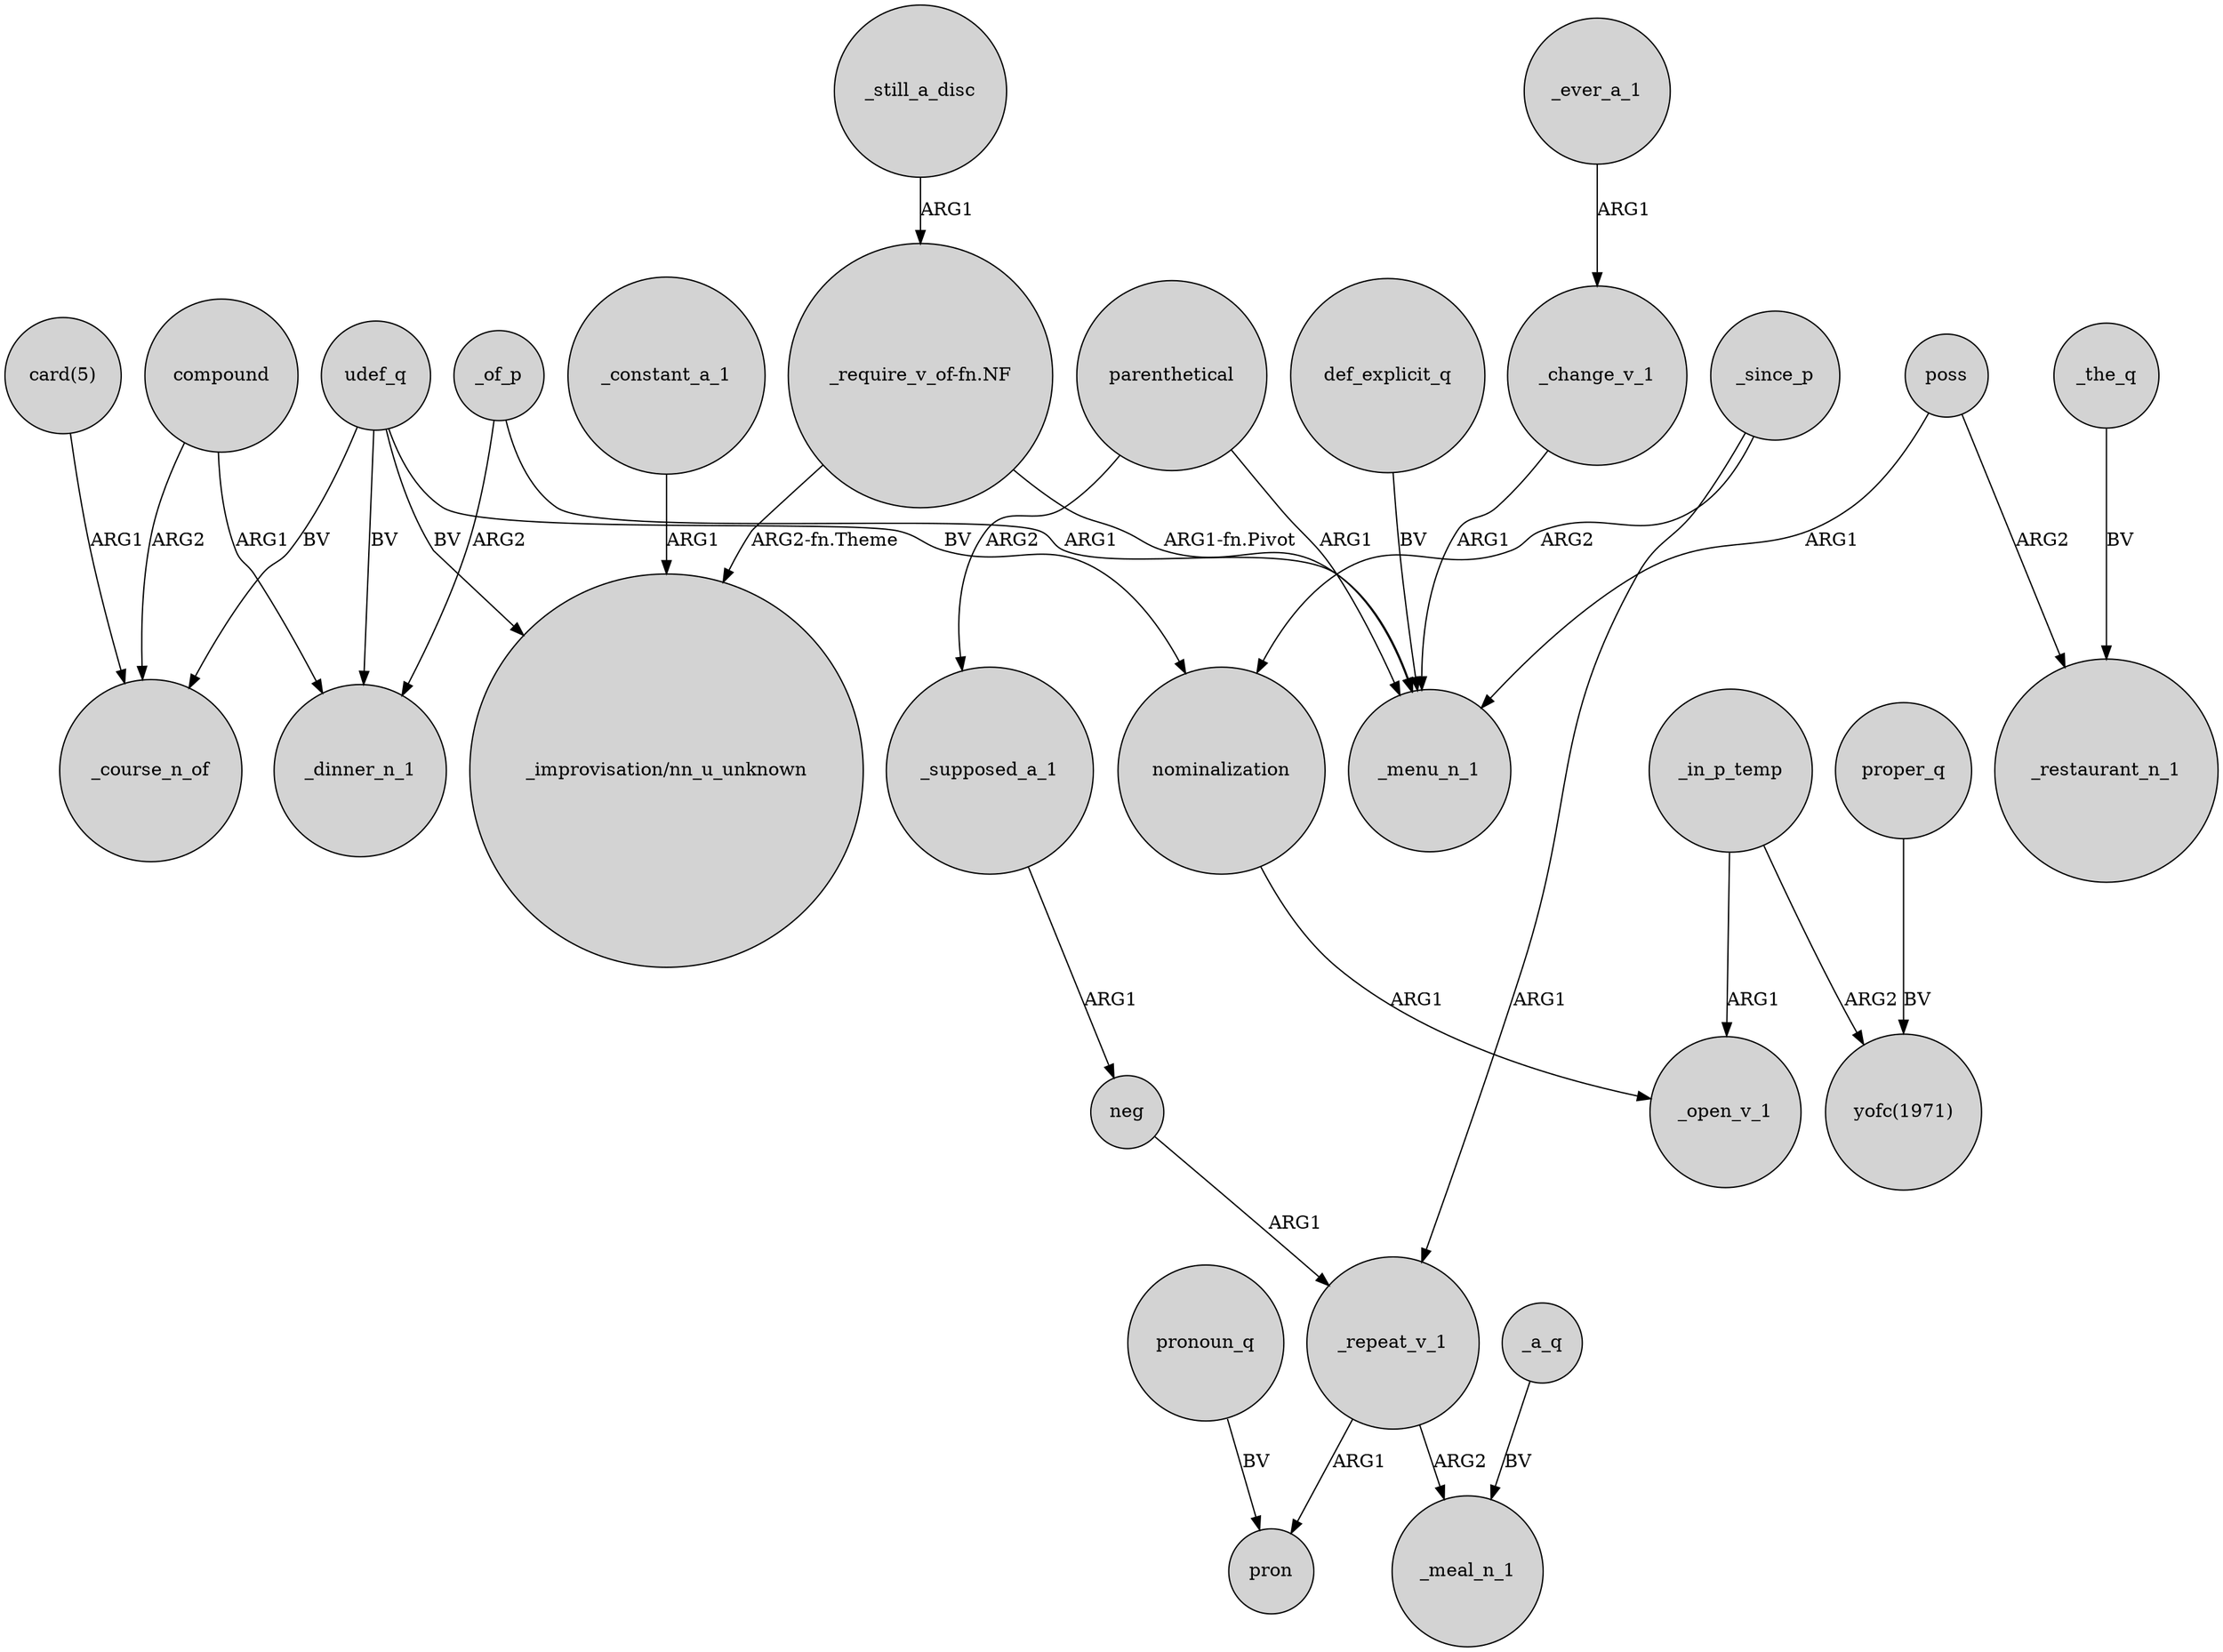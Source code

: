digraph {
	node [shape=circle style=filled]
	udef_q -> _dinner_n_1 [label=BV]
	"_require_v_of-fn.NF" -> "_improvisation/nn_u_unknown" [label="ARG2-fn.Theme"]
	_change_v_1 -> _menu_n_1 [label=ARG1]
	udef_q -> "_improvisation/nn_u_unknown" [label=BV]
	udef_q -> _course_n_of [label=BV]
	_ever_a_1 -> _change_v_1 [label=ARG1]
	parenthetical -> _menu_n_1 [label=ARG1]
	compound -> _dinner_n_1 [label=ARG1]
	neg -> _repeat_v_1 [label=ARG1]
	pronoun_q -> pron [label=BV]
	_repeat_v_1 -> _meal_n_1 [label=ARG2]
	_of_p -> _dinner_n_1 [label=ARG2]
	_of_p -> _menu_n_1 [label=ARG1]
	poss -> _menu_n_1 [label=ARG1]
	udef_q -> nominalization [label=BV]
	_repeat_v_1 -> pron [label=ARG1]
	parenthetical -> _supposed_a_1 [label=ARG2]
	_since_p -> _repeat_v_1 [label=ARG1]
	_in_p_temp -> _open_v_1 [label=ARG1]
	_constant_a_1 -> "_improvisation/nn_u_unknown" [label=ARG1]
	_the_q -> _restaurant_n_1 [label=BV]
	_still_a_disc -> "_require_v_of-fn.NF" [label=ARG1]
	poss -> _restaurant_n_1 [label=ARG2]
	nominalization -> _open_v_1 [label=ARG1]
	compound -> _course_n_of [label=ARG2]
	proper_q -> "yofc(1971)" [label=BV]
	_in_p_temp -> "yofc(1971)" [label=ARG2]
	"_require_v_of-fn.NF" -> _menu_n_1 [label="ARG1-fn.Pivot"]
	_a_q -> _meal_n_1 [label=BV]
	_since_p -> nominalization [label=ARG2]
	_supposed_a_1 -> neg [label=ARG1]
	def_explicit_q -> _menu_n_1 [label=BV]
	"card(5)" -> _course_n_of [label=ARG1]
}
